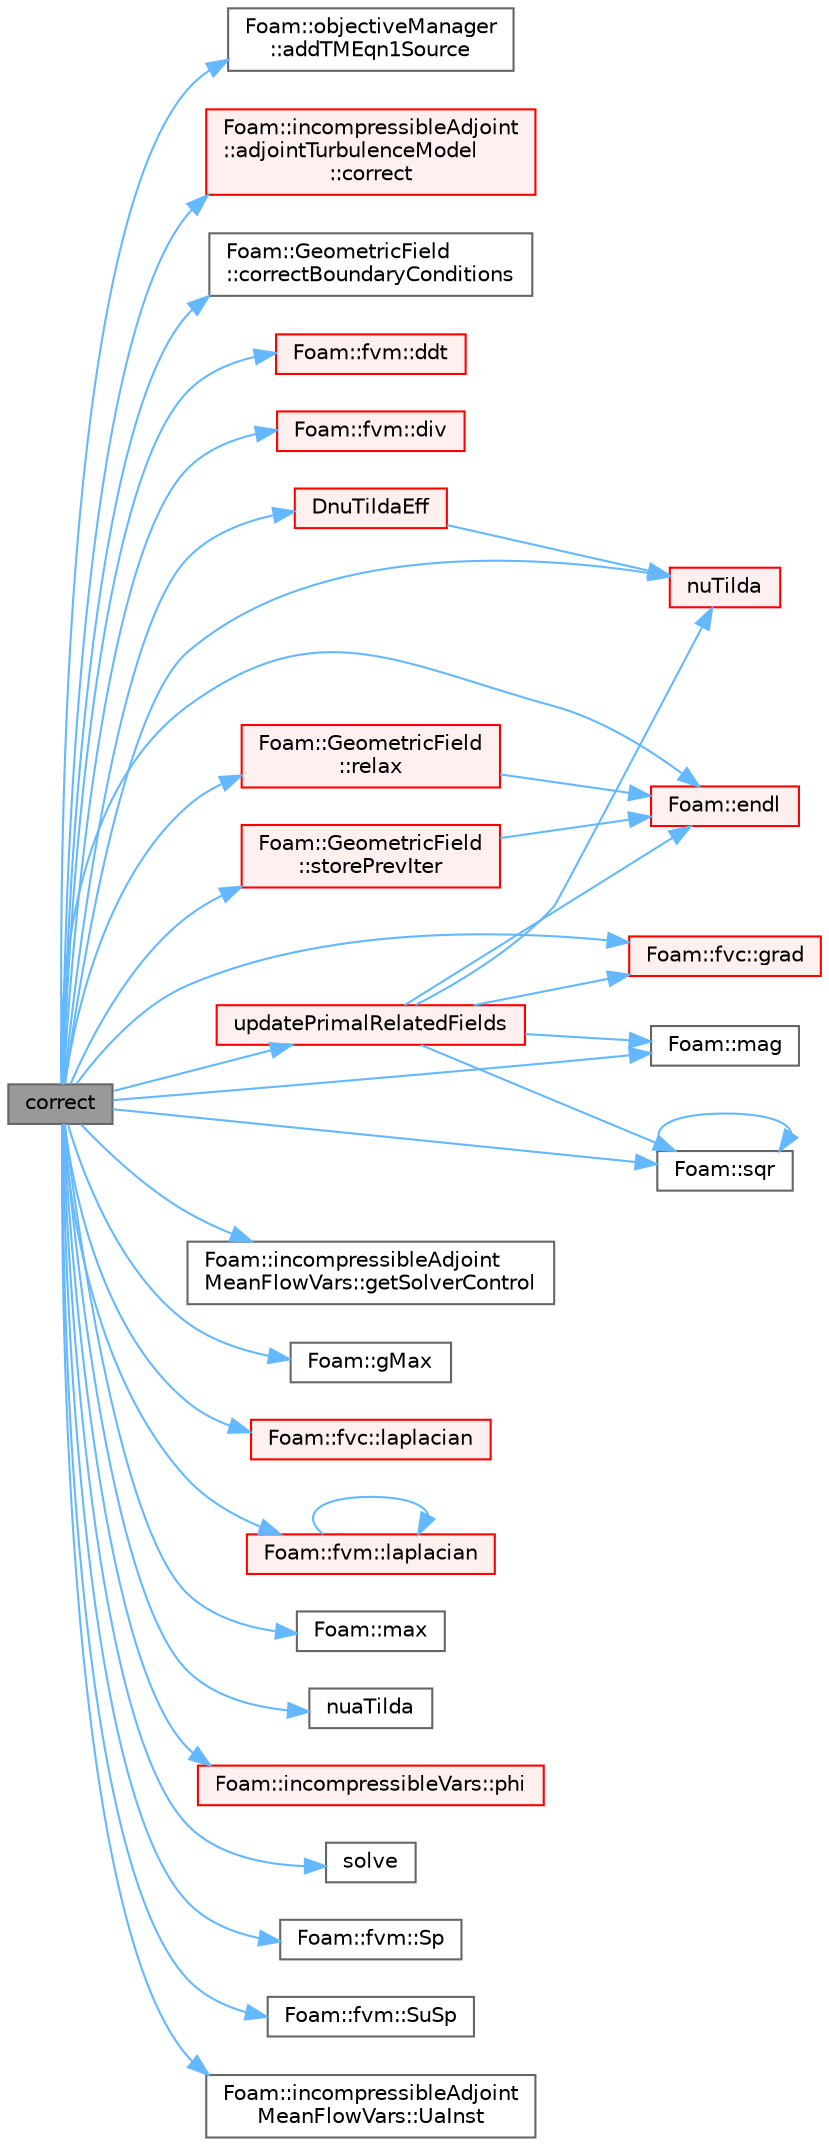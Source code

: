 digraph "correct"
{
 // LATEX_PDF_SIZE
  bgcolor="transparent";
  edge [fontname=Helvetica,fontsize=10,labelfontname=Helvetica,labelfontsize=10];
  node [fontname=Helvetica,fontsize=10,shape=box,height=0.2,width=0.4];
  rankdir="LR";
  Node1 [id="Node000001",label="correct",height=0.2,width=0.4,color="gray40", fillcolor="grey60", style="filled", fontcolor="black",tooltip=" "];
  Node1 -> Node2 [id="edge1_Node000001_Node000002",color="steelblue1",style="solid",tooltip=" "];
  Node2 [id="Node000002",label="Foam::objectiveManager\l::addTMEqn1Source",height=0.2,width=0.4,color="grey40", fillcolor="white", style="filled",URL="$classFoam_1_1objectiveManager.html#ab89a14bf9342d2221e49337879acad05",tooltip=" "];
  Node1 -> Node3 [id="edge2_Node000001_Node000003",color="steelblue1",style="solid",tooltip=" "];
  Node3 [id="Node000003",label="Foam::incompressibleAdjoint\l::adjointTurbulenceModel\l::correct",height=0.2,width=0.4,color="red", fillcolor="#FFF0F0", style="filled",URL="$classFoam_1_1incompressibleAdjoint_1_1adjointTurbulenceModel.html#aa4d8a8ca44f2b13f84ba64733f6e0252",tooltip=" "];
  Node1 -> Node5 [id="edge3_Node000001_Node000005",color="steelblue1",style="solid",tooltip=" "];
  Node5 [id="Node000005",label="Foam::GeometricField\l::correctBoundaryConditions",height=0.2,width=0.4,color="grey40", fillcolor="white", style="filled",URL="$classFoam_1_1GeometricField.html#acaf6878ef900e593c4b20812f1b567d6",tooltip=" "];
  Node1 -> Node6 [id="edge4_Node000001_Node000006",color="steelblue1",style="solid",tooltip=" "];
  Node6 [id="Node000006",label="Foam::fvm::ddt",height=0.2,width=0.4,color="red", fillcolor="#FFF0F0", style="filled",URL="$namespaceFoam_1_1fvm.html#a2d88eca98ab69b84af7ddb96e35f5a44",tooltip=" "];
  Node1 -> Node14 [id="edge5_Node000001_Node000014",color="steelblue1",style="solid",tooltip=" "];
  Node14 [id="Node000014",label="Foam::fvm::div",height=0.2,width=0.4,color="red", fillcolor="#FFF0F0", style="filled",URL="$namespaceFoam_1_1fvm.html#a058dd4757c11ae656c8d576632b33d25",tooltip=" "];
  Node1 -> Node17 [id="edge6_Node000001_Node000017",color="steelblue1",style="solid",tooltip=" "];
  Node17 [id="Node000017",label="DnuTildaEff",height=0.2,width=0.4,color="red", fillcolor="#FFF0F0", style="filled",URL="$classFoam_1_1incompressibleAdjoint_1_1adjointRASModels_1_1adjointSpalartAllmaras.html#a3db17e0612d3f43dfc21d593b7f7a942",tooltip=" "];
  Node17 -> Node20 [id="edge7_Node000017_Node000020",color="steelblue1",style="solid",tooltip=" "];
  Node20 [id="Node000020",label="nuTilda",height=0.2,width=0.4,color="red", fillcolor="#FFF0F0", style="filled",URL="$classFoam_1_1incompressibleAdjoint_1_1adjointRASModels_1_1adjointSpalartAllmaras.html#a039f2d217e311869c27c7ddd8514d94f",tooltip=" "];
  Node1 -> Node8 [id="edge8_Node000001_Node000008",color="steelblue1",style="solid",tooltip=" "];
  Node8 [id="Node000008",label="Foam::endl",height=0.2,width=0.4,color="red", fillcolor="#FFF0F0", style="filled",URL="$namespaceFoam.html#a7d5eca45a323264dc5fe811500ebda47",tooltip=" "];
  Node1 -> Node22 [id="edge9_Node000001_Node000022",color="steelblue1",style="solid",tooltip=" "];
  Node22 [id="Node000022",label="Foam::incompressibleAdjoint\lMeanFlowVars::getSolverControl",height=0.2,width=0.4,color="grey40", fillcolor="white", style="filled",URL="$classFoam_1_1incompressibleAdjointMeanFlowVars.html#a56b535d1ed176f2ee50479965f91b0c1",tooltip=" "];
  Node1 -> Node23 [id="edge10_Node000001_Node000023",color="steelblue1",style="solid",tooltip=" "];
  Node23 [id="Node000023",label="Foam::gMax",height=0.2,width=0.4,color="grey40", fillcolor="white", style="filled",URL="$namespaceFoam.html#ae8d631fb8e841947408bb711abfb1e67",tooltip=" "];
  Node1 -> Node24 [id="edge11_Node000001_Node000024",color="steelblue1",style="solid",tooltip=" "];
  Node24 [id="Node000024",label="Foam::fvc::grad",height=0.2,width=0.4,color="red", fillcolor="#FFF0F0", style="filled",URL="$namespaceFoam_1_1fvc.html#a094a9cf8cbcd7511778abc82036c8a4b",tooltip=" "];
  Node1 -> Node26 [id="edge12_Node000001_Node000026",color="steelblue1",style="solid",tooltip=" "];
  Node26 [id="Node000026",label="Foam::fvc::laplacian",height=0.2,width=0.4,color="red", fillcolor="#FFF0F0", style="filled",URL="$namespaceFoam_1_1fvc.html#ac75bff389d0405149b204b0d7ac214cd",tooltip=" "];
  Node1 -> Node28 [id="edge13_Node000001_Node000028",color="steelblue1",style="solid",tooltip=" "];
  Node28 [id="Node000028",label="Foam::fvm::laplacian",height=0.2,width=0.4,color="red", fillcolor="#FFF0F0", style="filled",URL="$namespaceFoam_1_1fvm.html#a05679b154654e47e9f1e2fbd2bc0bae0",tooltip=" "];
  Node28 -> Node28 [id="edge14_Node000028_Node000028",color="steelblue1",style="solid",tooltip=" "];
  Node1 -> Node29 [id="edge15_Node000001_Node000029",color="steelblue1",style="solid",tooltip=" "];
  Node29 [id="Node000029",label="Foam::mag",height=0.2,width=0.4,color="grey40", fillcolor="white", style="filled",URL="$namespaceFoam.html#a8ac5b57f98f906c36b8a4e989a77dbba",tooltip=" "];
  Node1 -> Node30 [id="edge16_Node000001_Node000030",color="steelblue1",style="solid",tooltip=" "];
  Node30 [id="Node000030",label="Foam::max",height=0.2,width=0.4,color="grey40", fillcolor="white", style="filled",URL="$namespaceFoam.html#a0e0c00c14acbabe88eec56a8b0fa2806",tooltip=" "];
  Node1 -> Node31 [id="edge17_Node000001_Node000031",color="steelblue1",style="solid",tooltip=" "];
  Node31 [id="Node000031",label="nuaTilda",height=0.2,width=0.4,color="grey40", fillcolor="white", style="filled",URL="$classFoam_1_1incompressibleAdjoint_1_1adjointRASModels_1_1adjointSpalartAllmaras.html#a73063544a7d1d5d9a80cad8d16a389b7",tooltip=" "];
  Node1 -> Node20 [id="edge18_Node000001_Node000020",color="steelblue1",style="solid",tooltip=" "];
  Node1 -> Node32 [id="edge19_Node000001_Node000032",color="steelblue1",style="solid",tooltip=" "];
  Node32 [id="Node000032",label="Foam::incompressibleVars::phi",height=0.2,width=0.4,color="red", fillcolor="#FFF0F0", style="filled",URL="$classFoam_1_1incompressibleVars.html#a48401d78677e2dbdd15a4c41d49677b8",tooltip=" "];
  Node1 -> Node34 [id="edge20_Node000001_Node000034",color="steelblue1",style="solid",tooltip=" "];
  Node34 [id="Node000034",label="Foam::GeometricField\l::relax",height=0.2,width=0.4,color="red", fillcolor="#FFF0F0", style="filled",URL="$classFoam_1_1GeometricField.html#a06343b944c91a56352ebf646011c212e",tooltip=" "];
  Node34 -> Node8 [id="edge21_Node000034_Node000008",color="steelblue1",style="solid",tooltip=" "];
  Node1 -> Node36 [id="edge22_Node000001_Node000036",color="steelblue1",style="solid",tooltip=" "];
  Node36 [id="Node000036",label="solve",height=0.2,width=0.4,color="grey40", fillcolor="white", style="filled",URL="$solveBulkSurfactant_8H.html#a4ed43d58a6754059fa012bd273d05e33",tooltip=" "];
  Node1 -> Node37 [id="edge23_Node000001_Node000037",color="steelblue1",style="solid",tooltip=" "];
  Node37 [id="Node000037",label="Foam::fvm::Sp",height=0.2,width=0.4,color="grey40", fillcolor="white", style="filled",URL="$namespaceFoam_1_1fvm.html#af8062d84b43cdfe63a19c1e2e0b6de6a",tooltip=" "];
  Node1 -> Node38 [id="edge24_Node000001_Node000038",color="steelblue1",style="solid",tooltip=" "];
  Node38 [id="Node000038",label="Foam::sqr",height=0.2,width=0.4,color="grey40", fillcolor="white", style="filled",URL="$namespaceFoam.html#a277dc11c581d53826ab5090b08f3b17b",tooltip=" "];
  Node38 -> Node38 [id="edge25_Node000038_Node000038",color="steelblue1",style="solid",tooltip=" "];
  Node1 -> Node39 [id="edge26_Node000001_Node000039",color="steelblue1",style="solid",tooltip=" "];
  Node39 [id="Node000039",label="Foam::GeometricField\l::storePrevIter",height=0.2,width=0.4,color="red", fillcolor="#FFF0F0", style="filled",URL="$classFoam_1_1GeometricField.html#ac10fc334af518505a85e50856fc56f84",tooltip=" "];
  Node39 -> Node8 [id="edge27_Node000039_Node000008",color="steelblue1",style="solid",tooltip=" "];
  Node1 -> Node40 [id="edge28_Node000001_Node000040",color="steelblue1",style="solid",tooltip=" "];
  Node40 [id="Node000040",label="Foam::fvm::SuSp",height=0.2,width=0.4,color="grey40", fillcolor="white", style="filled",URL="$namespaceFoam_1_1fvm.html#a8e3b3055b16bdf1b45e71a97e7e6146f",tooltip=" "];
  Node1 -> Node41 [id="edge29_Node000001_Node000041",color="steelblue1",style="solid",tooltip=" "];
  Node41 [id="Node000041",label="Foam::incompressibleAdjoint\lMeanFlowVars::UaInst",height=0.2,width=0.4,color="grey40", fillcolor="white", style="filled",URL="$classFoam_1_1incompressibleAdjointMeanFlowVars.html#a27ffe97da373f2bd88a0ff1f36cf68cc",tooltip=" "];
  Node1 -> Node42 [id="edge30_Node000001_Node000042",color="steelblue1",style="solid",tooltip=" "];
  Node42 [id="Node000042",label="updatePrimalRelatedFields",height=0.2,width=0.4,color="red", fillcolor="#FFF0F0", style="filled",URL="$classFoam_1_1incompressibleAdjoint_1_1adjointRASModels_1_1adjointSpalartAllmaras.html#a4dcce4d3976f413371589fd8db0923ea",tooltip=" "];
  Node42 -> Node8 [id="edge31_Node000042_Node000008",color="steelblue1",style="solid",tooltip=" "];
  Node42 -> Node24 [id="edge32_Node000042_Node000024",color="steelblue1",style="solid",tooltip=" "];
  Node42 -> Node29 [id="edge33_Node000042_Node000029",color="steelblue1",style="solid",tooltip=" "];
  Node42 -> Node20 [id="edge34_Node000042_Node000020",color="steelblue1",style="solid",tooltip=" "];
  Node42 -> Node38 [id="edge35_Node000042_Node000038",color="steelblue1",style="solid",tooltip=" "];
}
